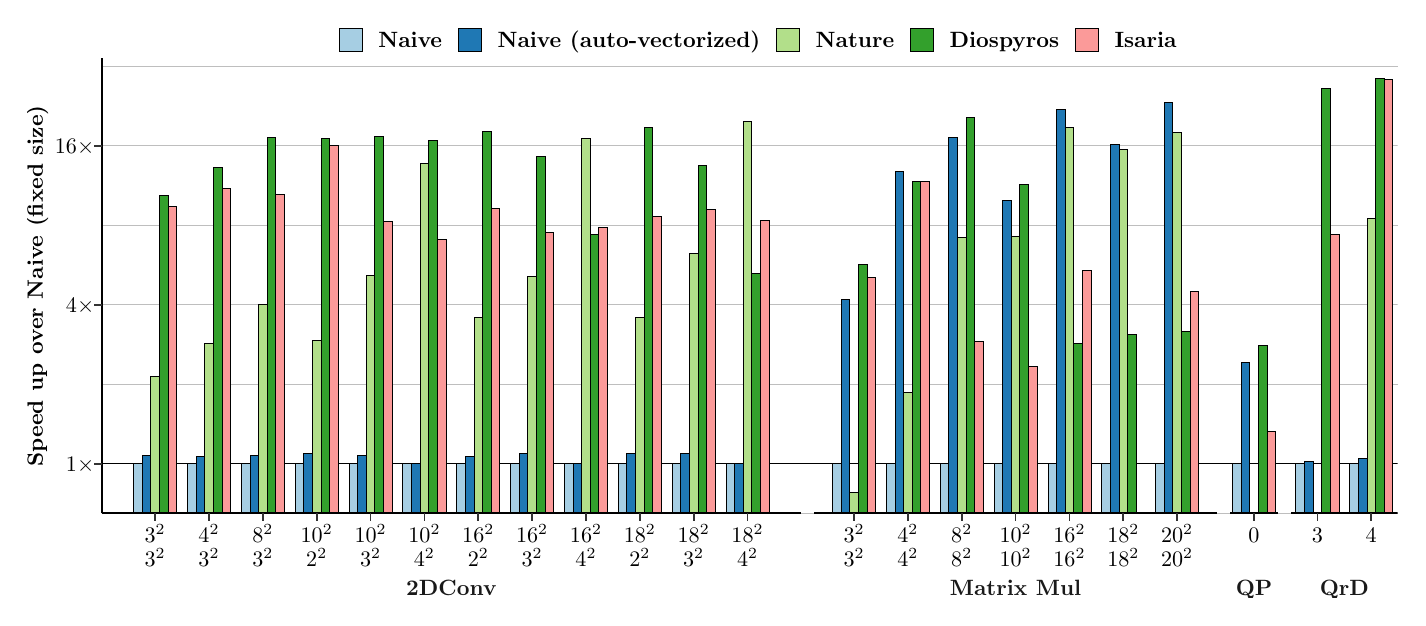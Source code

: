 % Created by tikzDevice version 0.12.4 on 2023-04-18 10:22:14
% !TEX encoding = UTF-8 Unicode
\begin{tikzpicture}[x=1pt,y=1pt]
\definecolor{fillColor}{RGB}{255,255,255}
\path[use as bounding box,fill=fillColor,fill opacity=0.00] (0,0) rectangle (495.05,205.97);
\begin{scope}
\path[clip] (  0.00,  0.00) rectangle (495.05,205.97);
\definecolor{drawColor}{RGB}{255,255,255}
\definecolor{fillColor}{RGB}{255,255,255}

\path[draw=drawColor,line width= 0.6pt,line join=round,line cap=round,fill=fillColor] (  0.00, -0.00) rectangle (495.05,205.97);
\end{scope}
\begin{scope}
\path[clip] ( 26.80, 30.48) rectangle (495.05,194.94);
\definecolor{drawColor}{RGB}{190,190,190}

\path[draw=drawColor,line width= 0.4pt,line join=round,line cap=round] ( 26.80, 30.48) -- (963.30, 30.48);
\definecolor{drawColor}{RGB}{0,0,0}

\path[draw=drawColor,line width= 0.4pt,line join=round,line cap=round] ( 26.80, 48.41) -- (963.30, 48.41);
\definecolor{drawColor}{RGB}{190,190,190}

\path[draw=drawColor,line width= 0.0pt,line join=round,line cap=round] ( 26.80, 77.14) -- (963.30, 77.14);

\path[draw=drawColor,line width= 0.4pt,line join=round,line cap=round] ( 26.80,105.86) -- (963.30,105.86);

\path[draw=drawColor,line width= 0.0pt,line join=round,line cap=round] ( 26.80,134.59) -- (963.30,134.59);

\path[draw=drawColor,line width= 0.4pt,line join=round,line cap=round] ( 26.80,163.31) -- (963.30,163.31);

\path[draw=drawColor,line width= 0.0pt,line join=round,line cap=round] ( 26.80,192.04) -- (963.30,192.04);
\end{scope}
\begin{scope}
\path[clip] ( 26.80, 30.48) rectangle (279.38,194.94);
\definecolor{drawColor}{RGB}{0,0,0}
\definecolor{fillColor}{RGB}{166,206,227}

\path[draw=drawColor,line width= 0.3pt,fill=fillColor] ( 38.28, 30.48) rectangle ( 41.39, 48.41);
\definecolor{fillColor}{RGB}{31,120,180}

\path[draw=drawColor,line width= 0.3pt,fill=fillColor] ( 41.39, 30.48) rectangle ( 44.50, 51.38);
\definecolor{fillColor}{RGB}{178,223,138}

\path[draw=drawColor,line width= 0.3pt,fill=fillColor] ( 44.50, 30.48) rectangle ( 47.62, 79.79);
\definecolor{fillColor}{RGB}{51,160,44}

\path[draw=drawColor,line width= 0.3pt,fill=fillColor] ( 47.62, 30.48) rectangle ( 50.73,145.37);
\definecolor{fillColor}{RGB}{251,154,153}

\path[draw=drawColor,line width= 0.3pt,fill=fillColor] ( 50.73, 30.48) rectangle ( 53.85,141.28);
\definecolor{fillColor}{RGB}{166,206,227}

\path[draw=drawColor,line width= 0.3pt,fill=fillColor] ( 57.74, 30.48) rectangle ( 60.85, 48.41);
\definecolor{fillColor}{RGB}{31,120,180}

\path[draw=drawColor,line width= 0.3pt,fill=fillColor] ( 60.85, 30.48) rectangle ( 63.96, 51.03);
\definecolor{fillColor}{RGB}{178,223,138}

\path[draw=drawColor,line width= 0.3pt,fill=fillColor] ( 63.96, 30.48) rectangle ( 67.08, 91.85);
\definecolor{fillColor}{RGB}{51,160,44}

\path[draw=drawColor,line width= 0.3pt,fill=fillColor] ( 67.08, 30.48) rectangle ( 70.19,155.56);
\definecolor{fillColor}{RGB}{251,154,153}

\path[draw=drawColor,line width= 0.3pt,fill=fillColor] ( 70.19, 30.48) rectangle ( 73.30,147.73);
\definecolor{fillColor}{RGB}{166,206,227}

\path[draw=drawColor,line width= 0.3pt,fill=fillColor] ( 77.20, 30.48) rectangle ( 80.31, 48.41);
\definecolor{fillColor}{RGB}{31,120,180}

\path[draw=drawColor,line width= 0.3pt,fill=fillColor] ( 80.31, 30.48) rectangle ( 83.42, 51.57);
\definecolor{fillColor}{RGB}{178,223,138}

\path[draw=drawColor,line width= 0.3pt,fill=fillColor] ( 83.42, 30.48) rectangle ( 86.54,105.83);
\definecolor{fillColor}{RGB}{51,160,44}

\path[draw=drawColor,line width= 0.3pt,fill=fillColor] ( 86.54, 30.48) rectangle ( 89.65,166.28);
\definecolor{fillColor}{RGB}{251,154,153}

\path[draw=drawColor,line width= 0.3pt,fill=fillColor] ( 89.65, 30.48) rectangle ( 92.76,145.78);
\definecolor{fillColor}{RGB}{166,206,227}

\path[draw=drawColor,line width= 0.3pt,fill=fillColor] ( 96.66, 30.48) rectangle ( 99.77, 48.41);
\definecolor{fillColor}{RGB}{31,120,180}

\path[draw=drawColor,line width= 0.3pt,fill=fillColor] ( 99.77, 30.48) rectangle (102.88, 52.17);
\definecolor{fillColor}{RGB}{178,223,138}

\path[draw=drawColor,line width= 0.3pt,fill=fillColor] (102.88, 30.48) rectangle (106.00, 93.12);
\definecolor{fillColor}{RGB}{51,160,44}

\path[draw=drawColor,line width= 0.3pt,fill=fillColor] (106.00, 30.48) rectangle (109.11,165.86);
\definecolor{fillColor}{RGB}{251,154,153}

\path[draw=drawColor,line width= 0.3pt,fill=fillColor] (109.11, 30.48) rectangle (112.22,163.59);
\definecolor{fillColor}{RGB}{166,206,227}

\path[draw=drawColor,line width= 0.3pt,fill=fillColor] (116.12, 30.48) rectangle (119.23, 48.41);
\definecolor{fillColor}{RGB}{31,120,180}

\path[draw=drawColor,line width= 0.3pt,fill=fillColor] (119.23, 30.48) rectangle (122.34, 51.51);
\definecolor{fillColor}{RGB}{178,223,138}

\path[draw=drawColor,line width= 0.3pt,fill=fillColor] (122.34, 30.48) rectangle (125.46,116.30);
\definecolor{fillColor}{RGB}{51,160,44}

\path[draw=drawColor,line width= 0.3pt,fill=fillColor] (125.46, 30.48) rectangle (128.57,166.71);
\definecolor{fillColor}{RGB}{251,154,153}

\path[draw=drawColor,line width= 0.3pt,fill=fillColor] (128.57, 30.48) rectangle (131.68,135.85);
\definecolor{fillColor}{RGB}{166,206,227}

\path[draw=drawColor,line width= 0.3pt,fill=fillColor] (135.58, 30.48) rectangle (138.69, 48.41);
\definecolor{fillColor}{RGB}{31,120,180}

\path[draw=drawColor,line width= 0.3pt,fill=fillColor] (138.69, 30.48) rectangle (141.80, 48.40);
\definecolor{fillColor}{RGB}{178,223,138}

\path[draw=drawColor,line width= 0.3pt,fill=fillColor] (141.80, 30.48) rectangle (144.92,156.93);
\definecolor{fillColor}{RGB}{51,160,44}

\path[draw=drawColor,line width= 0.3pt,fill=fillColor] (144.92, 30.48) rectangle (148.03,165.39);
\definecolor{fillColor}{RGB}{251,154,153}

\path[draw=drawColor,line width= 0.3pt,fill=fillColor] (148.03, 30.48) rectangle (151.14,129.34);
\definecolor{fillColor}{RGB}{166,206,227}

\path[draw=drawColor,line width= 0.3pt,fill=fillColor] (155.04, 30.48) rectangle (158.15, 48.41);
\definecolor{fillColor}{RGB}{31,120,180}

\path[draw=drawColor,line width= 0.3pt,fill=fillColor] (158.15, 30.48) rectangle (161.26, 50.94);
\definecolor{fillColor}{RGB}{178,223,138}

\path[draw=drawColor,line width= 0.3pt,fill=fillColor] (161.26, 30.48) rectangle (164.38,101.44);
\definecolor{fillColor}{RGB}{51,160,44}

\path[draw=drawColor,line width= 0.3pt,fill=fillColor] (164.38, 30.48) rectangle (167.49,168.37);
\definecolor{fillColor}{RGB}{251,154,153}

\path[draw=drawColor,line width= 0.3pt,fill=fillColor] (167.49, 30.48) rectangle (170.60,140.72);
\definecolor{fillColor}{RGB}{166,206,227}

\path[draw=drawColor,line width= 0.3pt,fill=fillColor] (174.50, 30.48) rectangle (177.61, 48.41);
\definecolor{fillColor}{RGB}{31,120,180}

\path[draw=drawColor,line width= 0.3pt,fill=fillColor] (177.61, 30.48) rectangle (180.72, 52.04);
\definecolor{fillColor}{RGB}{178,223,138}

\path[draw=drawColor,line width= 0.3pt,fill=fillColor] (180.72, 30.48) rectangle (183.84,116.03);
\definecolor{fillColor}{RGB}{51,160,44}

\path[draw=drawColor,line width= 0.3pt,fill=fillColor] (183.84, 30.48) rectangle (186.95,159.32);
\definecolor{fillColor}{RGB}{251,154,153}

\path[draw=drawColor,line width= 0.3pt,fill=fillColor] (186.95, 30.48) rectangle (190.06,131.96);
\definecolor{fillColor}{RGB}{166,206,227}

\path[draw=drawColor,line width= 0.3pt,fill=fillColor] (193.95, 30.48) rectangle (197.07, 48.41);
\definecolor{fillColor}{RGB}{31,120,180}

\path[draw=drawColor,line width= 0.3pt,fill=fillColor] (197.07, 30.48) rectangle (200.18, 48.42);
\definecolor{fillColor}{RGB}{178,223,138}

\path[draw=drawColor,line width= 0.3pt,fill=fillColor] (200.18, 30.48) rectangle (203.30,166.01);
\definecolor{fillColor}{RGB}{51,160,44}

\path[draw=drawColor,line width= 0.3pt,fill=fillColor] (203.30, 30.48) rectangle (206.41,131.10);
\definecolor{fillColor}{RGB}{251,154,153}

\path[draw=drawColor,line width= 0.3pt,fill=fillColor] (206.41, 30.48) rectangle (209.52,133.69);
\definecolor{fillColor}{RGB}{166,206,227}

\path[draw=drawColor,line width= 0.3pt,fill=fillColor] (213.41, 30.48) rectangle (216.53, 48.41);
\definecolor{fillColor}{RGB}{31,120,180}

\path[draw=drawColor,line width= 0.3pt,fill=fillColor] (216.53, 30.48) rectangle (219.64, 52.23);
\definecolor{fillColor}{RGB}{178,223,138}

\path[draw=drawColor,line width= 0.3pt,fill=fillColor] (219.64, 30.48) rectangle (222.76,101.36);
\definecolor{fillColor}{RGB}{51,160,44}

\path[draw=drawColor,line width= 0.3pt,fill=fillColor] (222.76, 30.48) rectangle (225.87,169.81);
\definecolor{fillColor}{RGB}{251,154,153}

\path[draw=drawColor,line width= 0.3pt,fill=fillColor] (225.87, 30.48) rectangle (228.98,137.85);
\definecolor{fillColor}{RGB}{166,206,227}

\path[draw=drawColor,line width= 0.3pt,fill=fillColor] (232.87, 30.48) rectangle (235.99, 48.41);
\definecolor{fillColor}{RGB}{31,120,180}

\path[draw=drawColor,line width= 0.3pt,fill=fillColor] (235.99, 30.48) rectangle (239.10, 52.01);
\definecolor{fillColor}{RGB}{178,223,138}

\path[draw=drawColor,line width= 0.3pt,fill=fillColor] (239.10, 30.48) rectangle (242.21,124.45);
\definecolor{fillColor}{RGB}{51,160,44}

\path[draw=drawColor,line width= 0.3pt,fill=fillColor] (242.21, 30.48) rectangle (245.33,156.26);
\definecolor{fillColor}{RGB}{251,154,153}

\path[draw=drawColor,line width= 0.3pt,fill=fillColor] (245.33, 30.48) rectangle (248.44,140.42);
\definecolor{fillColor}{RGB}{166,206,227}

\path[draw=drawColor,line width= 0.3pt,fill=fillColor] (252.33, 30.48) rectangle (255.45, 48.41);
\definecolor{fillColor}{RGB}{31,120,180}

\path[draw=drawColor,line width= 0.3pt,fill=fillColor] (255.45, 30.48) rectangle (258.56, 48.38);
\definecolor{fillColor}{RGB}{178,223,138}

\path[draw=drawColor,line width= 0.3pt,fill=fillColor] (258.56, 30.48) rectangle (261.67,172.15);
\definecolor{fillColor}{RGB}{51,160,44}

\path[draw=drawColor,line width= 0.3pt,fill=fillColor] (261.67, 30.48) rectangle (264.79,117.30);
\definecolor{fillColor}{RGB}{251,154,153}

\path[draw=drawColor,line width= 0.3pt,fill=fillColor] (264.79, 30.48) rectangle (267.90,136.41);
\end{scope}
\begin{scope}
\path[clip] (284.20, 30.48) rectangle (429.76,194.94);
\definecolor{drawColor}{RGB}{0,0,0}
\definecolor{fillColor}{RGB}{166,206,227}

\path[draw=drawColor,line width= 0.3pt,fill=fillColor] (290.82, 30.48) rectangle (293.93, 48.41);
\definecolor{fillColor}{RGB}{31,120,180}

\path[draw=drawColor,line width= 0.3pt,fill=fillColor] (293.93, 30.48) rectangle (297.04,107.95);
\definecolor{fillColor}{RGB}{178,223,138}

\path[draw=drawColor,line width= 0.3pt,fill=fillColor] (297.04, 30.48) rectangle (300.16, 37.96);
\definecolor{fillColor}{RGB}{51,160,44}

\path[draw=drawColor,line width= 0.3pt,fill=fillColor] (300.16, 30.48) rectangle (303.27,120.35);
\definecolor{fillColor}{RGB}{251,154,153}

\path[draw=drawColor,line width= 0.3pt,fill=fillColor] (303.27, 30.48) rectangle (306.38,115.79);
\definecolor{fillColor}{RGB}{166,206,227}

\path[draw=drawColor,line width= 0.3pt,fill=fillColor] (310.28, 30.48) rectangle (313.39, 48.41);
\definecolor{fillColor}{RGB}{31,120,180}

\path[draw=drawColor,line width= 0.3pt,fill=fillColor] (313.39, 30.48) rectangle (316.50,153.98);
\definecolor{fillColor}{RGB}{178,223,138}

\path[draw=drawColor,line width= 0.3pt,fill=fillColor] (316.50, 30.48) rectangle (319.62, 74.01);
\definecolor{fillColor}{RGB}{51,160,44}

\path[draw=drawColor,line width= 0.3pt,fill=fillColor] (319.62, 30.48) rectangle (322.73,150.37);
\definecolor{fillColor}{RGB}{251,154,153}

\path[draw=drawColor,line width= 0.3pt,fill=fillColor] (322.73, 30.48) rectangle (325.84,150.37);
\definecolor{fillColor}{RGB}{166,206,227}

\path[draw=drawColor,line width= 0.3pt,fill=fillColor] (329.74, 30.48) rectangle (332.85, 48.41);
\definecolor{fillColor}{RGB}{31,120,180}

\path[draw=drawColor,line width= 0.3pt,fill=fillColor] (332.85, 30.48) rectangle (335.96,166.21);
\definecolor{fillColor}{RGB}{178,223,138}

\path[draw=drawColor,line width= 0.3pt,fill=fillColor] (335.96, 30.48) rectangle (339.08,130.04);
\definecolor{fillColor}{RGB}{51,160,44}

\path[draw=drawColor,line width= 0.3pt,fill=fillColor] (339.08, 30.48) rectangle (342.19,173.46);
\definecolor{fillColor}{RGB}{251,154,153}

\path[draw=drawColor,line width= 0.3pt,fill=fillColor] (342.19, 30.48) rectangle (345.30, 92.57);
\definecolor{fillColor}{RGB}{166,206,227}

\path[draw=drawColor,line width= 0.3pt,fill=fillColor] (349.20, 30.48) rectangle (352.31, 48.41);
\definecolor{fillColor}{RGB}{31,120,180}

\path[draw=drawColor,line width= 0.3pt,fill=fillColor] (352.31, 30.48) rectangle (355.42,143.53);
\definecolor{fillColor}{RGB}{178,223,138}

\path[draw=drawColor,line width= 0.3pt,fill=fillColor] (355.42, 30.48) rectangle (358.54,130.59);
\definecolor{fillColor}{RGB}{51,160,44}

\path[draw=drawColor,line width= 0.3pt,fill=fillColor] (358.54, 30.48) rectangle (361.65,149.19);
\definecolor{fillColor}{RGB}{251,154,153}

\path[draw=drawColor,line width= 0.3pt,fill=fillColor] (361.65, 30.48) rectangle (364.76, 83.66);
\definecolor{fillColor}{RGB}{166,206,227}

\path[draw=drawColor,line width= 0.3pt,fill=fillColor] (368.66, 30.48) rectangle (371.77, 48.41);
\definecolor{fillColor}{RGB}{31,120,180}

\path[draw=drawColor,line width= 0.3pt,fill=fillColor] (371.77, 30.48) rectangle (374.88,176.40);
\definecolor{fillColor}{RGB}{178,223,138}

\path[draw=drawColor,line width= 0.3pt,fill=fillColor] (374.88, 30.48) rectangle (378.00,169.96);
\definecolor{fillColor}{RGB}{51,160,44}

\path[draw=drawColor,line width= 0.3pt,fill=fillColor] (378.00, 30.48) rectangle (381.11, 91.80);
\definecolor{fillColor}{RGB}{251,154,153}

\path[draw=drawColor,line width= 0.3pt,fill=fillColor] (381.11, 30.48) rectangle (384.22,118.36);
\definecolor{fillColor}{RGB}{166,206,227}

\path[draw=drawColor,line width= 0.3pt,fill=fillColor] (388.12, 30.48) rectangle (391.23, 48.41);
\definecolor{fillColor}{RGB}{31,120,180}

\path[draw=drawColor,line width= 0.3pt,fill=fillColor] (391.23, 30.48) rectangle (394.34,163.66);
\definecolor{fillColor}{RGB}{178,223,138}

\path[draw=drawColor,line width= 0.3pt,fill=fillColor] (394.34, 30.48) rectangle (397.46,161.80);
\definecolor{fillColor}{RGB}{51,160,44}

\path[draw=drawColor,line width= 0.3pt,fill=fillColor] (397.46, 30.48) rectangle (400.57, 95.03);
\definecolor{fillColor}{RGB}{166,206,227}

\path[draw=drawColor,line width= 0.3pt,fill=fillColor] (407.57, 30.48) rectangle (410.69, 48.41);
\definecolor{fillColor}{RGB}{31,120,180}

\path[draw=drawColor,line width= 0.3pt,fill=fillColor] (410.69, 30.48) rectangle (413.80,178.89);
\definecolor{fillColor}{RGB}{178,223,138}

\path[draw=drawColor,line width= 0.3pt,fill=fillColor] (413.80, 30.48) rectangle (416.92,168.07);
\definecolor{fillColor}{RGB}{51,160,44}

\path[draw=drawColor,line width= 0.3pt,fill=fillColor] (416.92, 30.48) rectangle (420.03, 96.18);
\definecolor{fillColor}{RGB}{251,154,153}

\path[draw=drawColor,line width= 0.3pt,fill=fillColor] (420.03, 30.48) rectangle (423.14,110.51);
\end{scope}
\begin{scope}
\path[clip] (434.58, 30.48) rectangle (451.70,194.94);
\definecolor{drawColor}{RGB}{0,0,0}
\definecolor{fillColor}{RGB}{166,206,227}

\path[draw=drawColor,line width= 0.3pt,fill=fillColor] (435.36, 30.48) rectangle (438.47, 48.41);
\definecolor{fillColor}{RGB}{31,120,180}

\path[draw=drawColor,line width= 0.3pt,fill=fillColor] (438.47, 30.48) rectangle (441.58, 85.12);
\definecolor{fillColor}{RGB}{51,160,44}

\path[draw=drawColor,line width= 0.3pt,fill=fillColor] (444.70, 30.48) rectangle (447.81, 91.22);
\definecolor{fillColor}{RGB}{251,154,153}

\path[draw=drawColor,line width= 0.3pt,fill=fillColor] (447.81, 30.48) rectangle (450.92, 60.25);
\end{scope}
\begin{scope}
\path[clip] (456.52, 30.48) rectangle (495.05,194.94);
\definecolor{drawColor}{RGB}{0,0,0}
\definecolor{fillColor}{RGB}{166,206,227}

\path[draw=drawColor,line width= 0.3pt,fill=fillColor] (458.27, 30.48) rectangle (461.38, 48.41);
\definecolor{fillColor}{RGB}{31,120,180}

\path[draw=drawColor,line width= 0.3pt,fill=fillColor] (461.38, 30.48) rectangle (464.50, 49.16);
\definecolor{fillColor}{RGB}{51,160,44}

\path[draw=drawColor,line width= 0.3pt,fill=fillColor] (467.61, 30.48) rectangle (470.72,184.07);
\definecolor{fillColor}{RGB}{251,154,153}

\path[draw=drawColor,line width= 0.3pt,fill=fillColor] (470.72, 30.48) rectangle (473.84,131.29);
\definecolor{fillColor}{RGB}{166,206,227}

\path[draw=drawColor,line width= 0.3pt,fill=fillColor] (477.73, 30.48) rectangle (480.84, 48.41);
\definecolor{fillColor}{RGB}{31,120,180}

\path[draw=drawColor,line width= 0.3pt,fill=fillColor] (480.84, 30.48) rectangle (483.96, 50.16);
\definecolor{fillColor}{RGB}{178,223,138}

\path[draw=drawColor,line width= 0.3pt,fill=fillColor] (483.96, 30.48) rectangle (487.07,137.13);
\definecolor{fillColor}{RGB}{51,160,44}

\path[draw=drawColor,line width= 0.3pt,fill=fillColor] (487.07, 30.48) rectangle (490.18,187.46);
\definecolor{fillColor}{RGB}{251,154,153}

\path[draw=drawColor,line width= 0.3pt,fill=fillColor] (490.18, 30.48) rectangle (493.30,187.39);
\end{scope}
\begin{scope}
\path[clip] ( 26.80,  0.00) rectangle (279.38,  7.08);
\definecolor{drawColor}{gray}{0.10}

\node[text=drawColor,anchor=base,inner sep=0pt, outer sep=0pt, scale=  0.80] at (153.09,  0.78) {\bfseries 2DConv};
\end{scope}
\begin{scope}
\path[clip] (284.20,  0.00) rectangle (429.76,  7.08);
\definecolor{drawColor}{gray}{0.10}

\node[text=drawColor,anchor=base,inner sep=0pt, outer sep=0pt, scale=  0.80] at (356.98,  0.78) {\bfseries Matrix Mul};
\end{scope}
\begin{scope}
\path[clip] (434.58,  0.00) rectangle (451.70,  7.08);
\definecolor{drawColor}{gray}{0.10}

\node[text=drawColor,anchor=base,inner sep=0pt, outer sep=0pt, scale=  0.80] at (443.14,  0.78) {\bfseries QP};
\end{scope}
\begin{scope}
\path[clip] (456.52,  0.00) rectangle (495.05,  7.08);
\definecolor{drawColor}{gray}{0.10}

\node[text=drawColor,anchor=base,inner sep=0pt, outer sep=0pt, scale=  0.80] at (475.78,  0.78) {\bfseries QrD};
\end{scope}
\begin{scope}
\path[clip] (  0.00,  0.00) rectangle (495.05,205.97);
\definecolor{drawColor}{RGB}{0,0,0}

\path[draw=drawColor,line width= 0.6pt,line join=round] ( 26.80, 30.48) --
	(279.38, 30.48);
\end{scope}
\begin{scope}
\path[clip] (  0.00,  0.00) rectangle (495.05,205.97);
\definecolor{drawColor}{gray}{0.20}

\path[draw=drawColor,line width= 0.6pt,line join=round] ( 46.06, 27.73) --
	( 46.06, 30.48);

\path[draw=drawColor,line width= 0.6pt,line join=round] ( 65.52, 27.73) --
	( 65.52, 30.48);

\path[draw=drawColor,line width= 0.6pt,line join=round] ( 84.98, 27.73) --
	( 84.98, 30.48);

\path[draw=drawColor,line width= 0.6pt,line join=round] (104.44, 27.73) --
	(104.44, 30.48);

\path[draw=drawColor,line width= 0.6pt,line join=round] (123.90, 27.73) --
	(123.90, 30.48);

\path[draw=drawColor,line width= 0.6pt,line join=round] (143.36, 27.73) --
	(143.36, 30.48);

\path[draw=drawColor,line width= 0.6pt,line join=round] (162.82, 27.73) --
	(162.82, 30.48);

\path[draw=drawColor,line width= 0.6pt,line join=round] (182.28, 27.73) --
	(182.28, 30.48);

\path[draw=drawColor,line width= 0.6pt,line join=round] (201.74, 27.73) --
	(201.74, 30.48);

\path[draw=drawColor,line width= 0.6pt,line join=round] (221.20, 27.73) --
	(221.20, 30.48);

\path[draw=drawColor,line width= 0.6pt,line join=round] (240.66, 27.73) --
	(240.66, 30.48);

\path[draw=drawColor,line width= 0.6pt,line join=round] (260.12, 27.73) --
	(260.12, 30.48);
\end{scope}
\begin{scope}
\path[clip] (  0.00,  0.00) rectangle (495.05,205.97);
\definecolor{drawColor}{RGB}{0,0,0}

\node[text=drawColor,anchor=base,inner sep=0pt, outer sep=0pt, scale=  0.80] at ( 46.06, 20.02) {3$^2$};

\node[text=drawColor,anchor=base,inner sep=0pt, outer sep=0pt, scale=  0.80] at ( 46.06, 11.38) {3$^2$};

\node[text=drawColor,anchor=base,inner sep=0pt, outer sep=0pt, scale=  0.80] at ( 65.52, 20.02) {4$^2$};

\node[text=drawColor,anchor=base,inner sep=0pt, outer sep=0pt, scale=  0.80] at ( 65.52, 11.38) {3$^2$};

\node[text=drawColor,anchor=base,inner sep=0pt, outer sep=0pt, scale=  0.80] at ( 84.98, 20.02) {8$^2$};

\node[text=drawColor,anchor=base,inner sep=0pt, outer sep=0pt, scale=  0.80] at ( 84.98, 11.38) {3$^2$};

\node[text=drawColor,anchor=base,inner sep=0pt, outer sep=0pt, scale=  0.80] at (104.44, 20.02) {10$^2$};

\node[text=drawColor,anchor=base,inner sep=0pt, outer sep=0pt, scale=  0.80] at (104.44, 11.38) {2$^2$};

\node[text=drawColor,anchor=base,inner sep=0pt, outer sep=0pt, scale=  0.80] at (123.90, 20.02) {10$^2$};

\node[text=drawColor,anchor=base,inner sep=0pt, outer sep=0pt, scale=  0.80] at (123.90, 11.38) {3$^2$};

\node[text=drawColor,anchor=base,inner sep=0pt, outer sep=0pt, scale=  0.80] at (143.36, 20.02) {10$^2$};

\node[text=drawColor,anchor=base,inner sep=0pt, outer sep=0pt, scale=  0.80] at (143.36, 11.38) {4$^2$};

\node[text=drawColor,anchor=base,inner sep=0pt, outer sep=0pt, scale=  0.80] at (162.82, 20.02) {16$^2$};

\node[text=drawColor,anchor=base,inner sep=0pt, outer sep=0pt, scale=  0.80] at (162.82, 11.38) {2$^2$};

\node[text=drawColor,anchor=base,inner sep=0pt, outer sep=0pt, scale=  0.80] at (182.28, 20.02) {16$^2$};

\node[text=drawColor,anchor=base,inner sep=0pt, outer sep=0pt, scale=  0.80] at (182.28, 11.38) {3$^2$};

\node[text=drawColor,anchor=base,inner sep=0pt, outer sep=0pt, scale=  0.80] at (201.74, 20.02) {16$^2$};

\node[text=drawColor,anchor=base,inner sep=0pt, outer sep=0pt, scale=  0.80] at (201.74, 11.38) {4$^2$};

\node[text=drawColor,anchor=base,inner sep=0pt, outer sep=0pt, scale=  0.80] at (221.20, 20.02) {18$^2$};

\node[text=drawColor,anchor=base,inner sep=0pt, outer sep=0pt, scale=  0.80] at (221.20, 11.38) {2$^2$};

\node[text=drawColor,anchor=base,inner sep=0pt, outer sep=0pt, scale=  0.80] at (240.66, 20.02) {18$^2$};

\node[text=drawColor,anchor=base,inner sep=0pt, outer sep=0pt, scale=  0.80] at (240.66, 11.38) {3$^2$};

\node[text=drawColor,anchor=base,inner sep=0pt, outer sep=0pt, scale=  0.80] at (260.12, 20.02) {18$^2$};

\node[text=drawColor,anchor=base,inner sep=0pt, outer sep=0pt, scale=  0.80] at (260.12, 11.38) {4$^2$};
\end{scope}
\begin{scope}
\path[clip] (  0.00,  0.00) rectangle (495.05,205.97);
\definecolor{drawColor}{RGB}{0,0,0}

\path[draw=drawColor,line width= 0.6pt,line join=round] (284.20, 30.48) --
	(429.76, 30.48);
\end{scope}
\begin{scope}
\path[clip] (  0.00,  0.00) rectangle (495.05,205.97);
\definecolor{drawColor}{gray}{0.20}

\path[draw=drawColor,line width= 0.6pt,line join=round] (298.60, 27.73) --
	(298.60, 30.48);

\path[draw=drawColor,line width= 0.6pt,line join=round] (318.06, 27.73) --
	(318.06, 30.48);

\path[draw=drawColor,line width= 0.6pt,line join=round] (337.52, 27.73) --
	(337.52, 30.48);

\path[draw=drawColor,line width= 0.6pt,line join=round] (356.98, 27.73) --
	(356.98, 30.48);

\path[draw=drawColor,line width= 0.6pt,line join=round] (376.44, 27.73) --
	(376.44, 30.48);

\path[draw=drawColor,line width= 0.6pt,line join=round] (395.90, 27.73) --
	(395.90, 30.48);

\path[draw=drawColor,line width= 0.6pt,line join=round] (415.36, 27.73) --
	(415.36, 30.48);
\end{scope}
\begin{scope}
\path[clip] (  0.00,  0.00) rectangle (495.05,205.97);
\definecolor{drawColor}{RGB}{0,0,0}

\node[text=drawColor,anchor=base,inner sep=0pt, outer sep=0pt, scale=  0.80] at (298.60, 20.02) {3$^2$};

\node[text=drawColor,anchor=base,inner sep=0pt, outer sep=0pt, scale=  0.80] at (298.60, 11.38) {3$^2$};

\node[text=drawColor,anchor=base,inner sep=0pt, outer sep=0pt, scale=  0.80] at (318.06, 20.02) {4$^2$};

\node[text=drawColor,anchor=base,inner sep=0pt, outer sep=0pt, scale=  0.80] at (318.06, 11.38) {4$^2$};

\node[text=drawColor,anchor=base,inner sep=0pt, outer sep=0pt, scale=  0.80] at (337.52, 20.02) {8$^2$};

\node[text=drawColor,anchor=base,inner sep=0pt, outer sep=0pt, scale=  0.80] at (337.52, 11.38) {8$^2$};

\node[text=drawColor,anchor=base,inner sep=0pt, outer sep=0pt, scale=  0.80] at (356.98, 20.02) {10$^2$};

\node[text=drawColor,anchor=base,inner sep=0pt, outer sep=0pt, scale=  0.80] at (356.98, 11.38) {10$^2$};

\node[text=drawColor,anchor=base,inner sep=0pt, outer sep=0pt, scale=  0.80] at (376.44, 20.02) {16$^2$};

\node[text=drawColor,anchor=base,inner sep=0pt, outer sep=0pt, scale=  0.80] at (376.44, 11.38) {16$^2$};

\node[text=drawColor,anchor=base,inner sep=0pt, outer sep=0pt, scale=  0.80] at (395.90, 20.02) {18$^2$};

\node[text=drawColor,anchor=base,inner sep=0pt, outer sep=0pt, scale=  0.80] at (395.90, 11.38) {18$^2$};

\node[text=drawColor,anchor=base,inner sep=0pt, outer sep=0pt, scale=  0.80] at (415.36, 20.02) {20$^2$};

\node[text=drawColor,anchor=base,inner sep=0pt, outer sep=0pt, scale=  0.80] at (415.36, 11.38) {20$^2$};
\end{scope}
\begin{scope}
\path[clip] (  0.00,  0.00) rectangle (495.05,205.97);
\definecolor{drawColor}{RGB}{0,0,0}

\path[draw=drawColor,line width= 0.6pt,line join=round] (434.58, 30.48) --
	(451.70, 30.48);
\end{scope}
\begin{scope}
\path[clip] (  0.00,  0.00) rectangle (495.05,205.97);
\definecolor{drawColor}{gray}{0.20}

\path[draw=drawColor,line width= 0.6pt,line join=round] (443.14, 27.73) --
	(443.14, 30.48);
\end{scope}
\begin{scope}
\path[clip] (  0.00,  0.00) rectangle (495.05,205.97);
\definecolor{drawColor}{RGB}{0,0,0}

\node[text=drawColor,anchor=base,inner sep=0pt, outer sep=0pt, scale=  0.80] at (443.14, 20.02) {0};
\end{scope}
\begin{scope}
\path[clip] (  0.00,  0.00) rectangle (495.05,205.97);
\definecolor{drawColor}{RGB}{0,0,0}

\path[draw=drawColor,line width= 0.6pt,line join=round] (456.52, 30.48) --
	(495.05, 30.48);
\end{scope}
\begin{scope}
\path[clip] (  0.00,  0.00) rectangle (495.05,205.97);
\definecolor{drawColor}{gray}{0.20}

\path[draw=drawColor,line width= 0.6pt,line join=round] (466.05, 27.73) --
	(466.05, 30.48);

\path[draw=drawColor,line width= 0.6pt,line join=round] (485.51, 27.73) --
	(485.51, 30.48);
\end{scope}
\begin{scope}
\path[clip] (  0.00,  0.00) rectangle (495.05,205.97);
\definecolor{drawColor}{RGB}{0,0,0}

\node[text=drawColor,anchor=base,inner sep=0pt, outer sep=0pt, scale=  0.80] at (466.05, 20.02) {3};

\node[text=drawColor,anchor=base,inner sep=0pt, outer sep=0pt, scale=  0.80] at (485.51, 20.02) {4};
\end{scope}
\begin{scope}
\path[clip] (  0.00,  0.00) rectangle (495.05,205.97);
\definecolor{drawColor}{RGB}{0,0,0}

\path[draw=drawColor,line width= 0.6pt,line join=round] ( 26.80, 30.48) --
	( 26.80,194.94);
\end{scope}
\begin{scope}
\path[clip] (  0.00,  0.00) rectangle (495.05,205.97);
\definecolor{drawColor}{RGB}{0,0,0}

\node[text=drawColor,anchor=base east,inner sep=0pt, outer sep=0pt, scale=  0.80] at ( 24.05, 45.65) {1$\times$};

\node[text=drawColor,anchor=base east,inner sep=0pt, outer sep=0pt, scale=  0.80] at ( 24.05,103.11) {4$\times$};

\node[text=drawColor,anchor=base east,inner sep=0pt, outer sep=0pt, scale=  0.80] at ( 24.05,160.56) {16$\times$};
\end{scope}
\begin{scope}
\path[clip] (  0.00,  0.00) rectangle (495.05,205.97);
\definecolor{drawColor}{gray}{0.20}

\path[draw=drawColor,line width= 0.6pt,line join=round] ( 24.05, 48.41) --
	( 26.80, 48.41);

\path[draw=drawColor,line width= 0.6pt,line join=round] ( 24.05,105.86) --
	( 26.80,105.86);

\path[draw=drawColor,line width= 0.6pt,line join=round] ( 24.05,163.31) --
	( 26.80,163.31);
\end{scope}
\begin{scope}
\path[clip] (  0.00,  0.00) rectangle (495.05,205.97);
\definecolor{drawColor}{RGB}{0,0,0}

\node[text=drawColor,rotate= 90.00,anchor=base,inner sep=0pt, outer sep=0pt, scale=  0.80] at (  5.52,112.71) {\bfseries Speed up over Naive (fixed size)};
\end{scope}
\begin{scope}
\path[clip] (  0.00,  0.00) rectangle (495.05,205.97);
\definecolor{drawColor}{RGB}{0,0,0}
\definecolor{fillColor}{RGB}{166,206,227}

\path[draw=drawColor,line width= 0.3pt,fill=fillColor] (112.63,197.36) rectangle (120.81,205.54);
\end{scope}
\begin{scope}
\path[clip] (  0.00,  0.00) rectangle (495.05,205.97);
\definecolor{drawColor}{RGB}{0,0,0}
\definecolor{fillColor}{RGB}{31,120,180}

\path[draw=drawColor,line width= 0.3pt,fill=fillColor] (155.70,197.36) rectangle (163.88,205.54);
\end{scope}
\begin{scope}
\path[clip] (  0.00,  0.00) rectangle (495.05,205.97);
\definecolor{drawColor}{RGB}{0,0,0}
\definecolor{fillColor}{RGB}{178,223,138}

\path[draw=drawColor,line width= 0.3pt,fill=fillColor] (270.65,197.36) rectangle (278.83,205.54);
\end{scope}
\begin{scope}
\path[clip] (  0.00,  0.00) rectangle (495.05,205.97);
\definecolor{drawColor}{RGB}{0,0,0}
\definecolor{fillColor}{RGB}{51,160,44}

\path[draw=drawColor,line width= 0.3pt,fill=fillColor] (319.04,197.36) rectangle (327.22,205.54);
\end{scope}
\begin{scope}
\path[clip] (  0.00,  0.00) rectangle (495.05,205.97);
\definecolor{drawColor}{RGB}{0,0,0}
\definecolor{fillColor}{RGB}{251,154,153}

\path[draw=drawColor,line width= 0.3pt,fill=fillColor] (378.64,197.36) rectangle (386.82,205.54);
\end{scope}
\begin{scope}
\path[clip] (  0.00,  0.00) rectangle (495.05,205.97);
\definecolor{drawColor}{RGB}{0,0,0}

\node[text=drawColor,anchor=base west,inner sep=0pt, outer sep=0pt, scale=  0.80] at (126.73,198.69) {\bfseries Naive};
\end{scope}
\begin{scope}
\path[clip] (  0.00,  0.00) rectangle (495.05,205.97);
\definecolor{drawColor}{RGB}{0,0,0}

\node[text=drawColor,anchor=base west,inner sep=0pt, outer sep=0pt, scale=  0.80] at (169.81,198.69) {\bfseries Naive (auto-vectorized)};
\end{scope}
\begin{scope}
\path[clip] (  0.00,  0.00) rectangle (495.05,205.97);
\definecolor{drawColor}{RGB}{0,0,0}

\node[text=drawColor,anchor=base west,inner sep=0pt, outer sep=0pt, scale=  0.80] at (284.76,198.69) {\bfseries Nature};
\end{scope}
\begin{scope}
\path[clip] (  0.00,  0.00) rectangle (495.05,205.97);
\definecolor{drawColor}{RGB}{0,0,0}

\node[text=drawColor,anchor=base west,inner sep=0pt, outer sep=0pt, scale=  0.80] at (333.15,198.69) {\bfseries Diospyros};
\end{scope}
\begin{scope}
\path[clip] (  0.00,  0.00) rectangle (495.05,205.97);
\definecolor{drawColor}{RGB}{0,0,0}

\node[text=drawColor,anchor=base west,inner sep=0pt, outer sep=0pt, scale=  0.80] at (392.74,198.69) {\bfseries Isaria};
\end{scope}
\end{tikzpicture}
